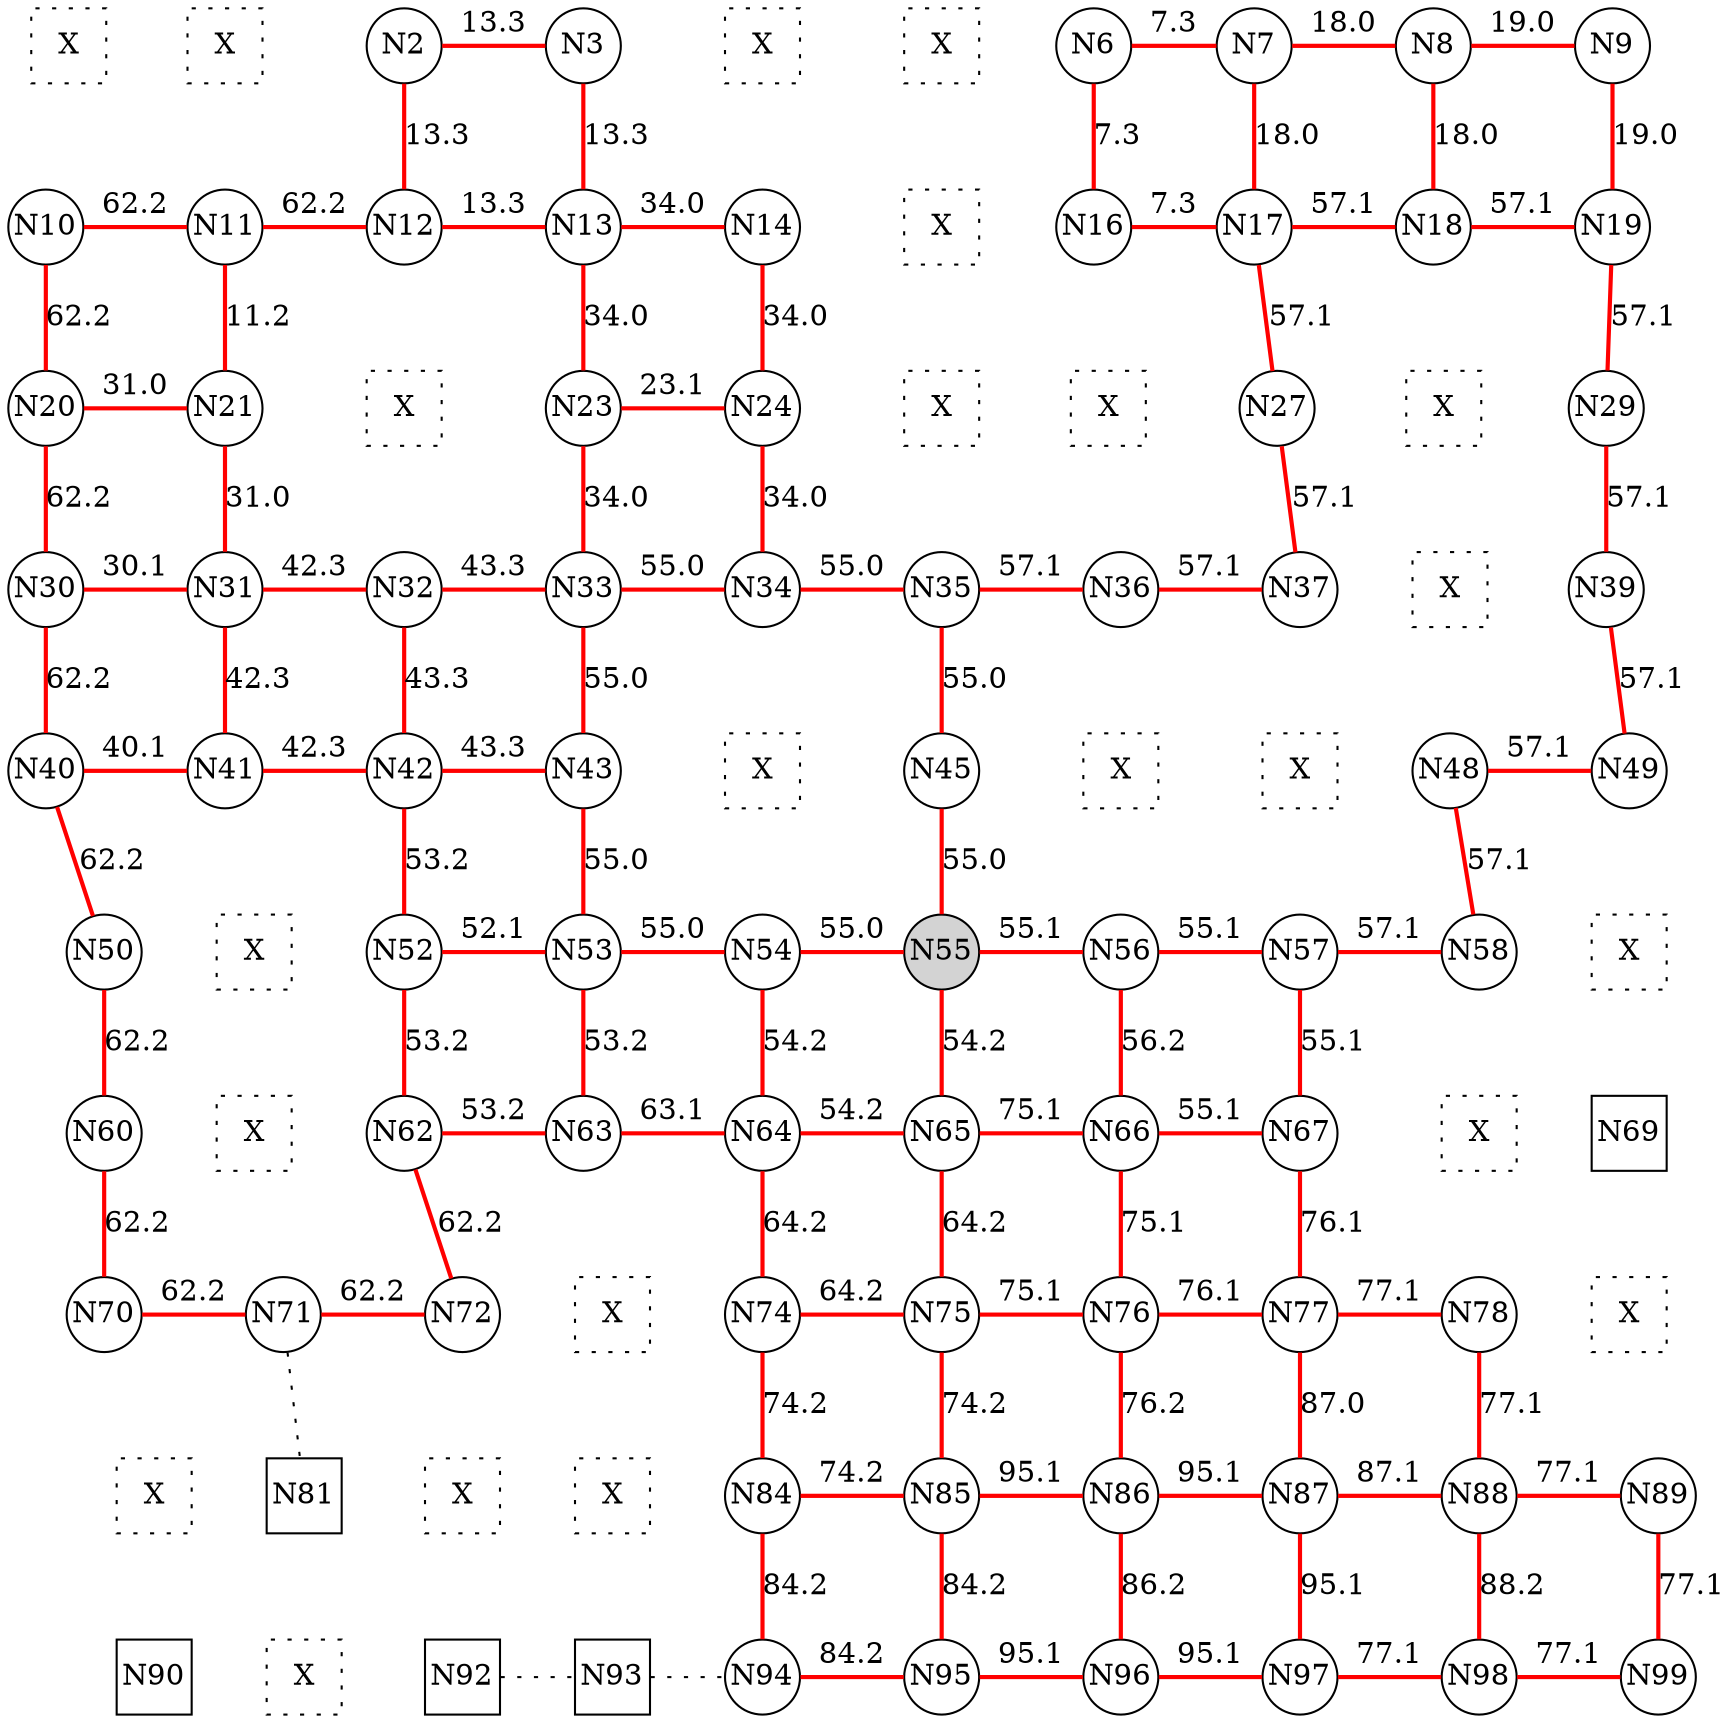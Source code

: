 
 digraph G { graph [layout=dot] 
 {rank=same; N0 [shape=square, style=dotted, fixedsize=true, label=X]; N1 [shape=square, style=dotted, fixedsize=true, label=X]; N2 [shape=circle, fixedsize=true]; N3 [shape=circle, fixedsize=true]; N4 [shape=square, style=dotted, fixedsize=true, label=X]; N5 [shape=square, style=dotted, fixedsize=true, label=X]; N6 [shape=circle, fixedsize=true]; N7 [shape=circle, fixedsize=true]; N8 [shape=circle, fixedsize=true]; N9 [shape=circle, fixedsize=true];  }
 {rank=same; N10 [shape=circle, fixedsize=true]; N11 [shape=circle, fixedsize=true]; N12 [shape=circle, fixedsize=true]; N13 [shape=circle, fixedsize=true]; N14 [shape=circle, fixedsize=true]; N15 [shape=square, style=dotted, fixedsize=true, label=X]; N16 [shape=circle, fixedsize=true]; N17 [shape=circle, fixedsize=true]; N18 [shape=circle, fixedsize=true]; N19 [shape=circle, fixedsize=true];  }
 {rank=same; N20 [shape=circle, fixedsize=true]; N21 [shape=circle, fixedsize=true]; N22 [shape=square, style=dotted, fixedsize=true, label=X]; N23 [shape=circle, fixedsize=true]; N24 [shape=circle, fixedsize=true]; N25 [shape=square, style=dotted, fixedsize=true, label=X]; N26 [shape=square, style=dotted, fixedsize=true, label=X]; N27 [shape=circle, fixedsize=true]; N28 [shape=square, style=dotted, fixedsize=true, label=X]; N29 [shape=circle, fixedsize=true];  }
 {rank=same; N30 [shape=circle, fixedsize=true]; N31 [shape=circle, fixedsize=true]; N32 [shape=circle, fixedsize=true]; N33 [shape=circle, fixedsize=true]; N34 [shape=circle, fixedsize=true]; N35 [shape=circle, fixedsize=true]; N36 [shape=circle, fixedsize=true]; N37 [shape=circle, fixedsize=true]; N38 [shape=square, style=dotted, fixedsize=true, label=X]; N39 [shape=circle, fixedsize=true];  }
 {rank=same; N40 [shape=circle, fixedsize=true]; N41 [shape=circle, fixedsize=true]; N42 [shape=circle, fixedsize=true]; N43 [shape=circle, fixedsize=true]; N44 [shape=square, style=dotted, fixedsize=true, label=X]; N45 [shape=circle, fixedsize=true]; N46 [shape=square, style=dotted, fixedsize=true, label=X]; N47 [shape=square, style=dotted, fixedsize=true, label=X]; N48 [shape=circle, fixedsize=true]; N49 [shape=circle, fixedsize=true];  }
 {rank=same; N50 [shape=circle, fixedsize=true]; N51 [shape=square, style=dotted, fixedsize=true, label=X]; N52 [shape=circle, fixedsize=true]; N53 [shape=circle, fixedsize=true]; N54 [shape=circle, fixedsize=true]; N55 [shape=circle, style=filled, fixedsize=true]; N56 [shape=circle, fixedsize=true]; N57 [shape=circle, fixedsize=true]; N58 [shape=circle, fixedsize=true]; N59 [shape=square, style=dotted, fixedsize=true, label=X];  }
 {rank=same; N60 [shape=circle, fixedsize=true]; N61 [shape=square, style=dotted, fixedsize=true, label=X]; N62 [shape=circle, fixedsize=true]; N63 [shape=circle, fixedsize=true]; N64 [shape=circle, fixedsize=true]; N65 [shape=circle, fixedsize=true]; N66 [shape=circle, fixedsize=true]; N67 [shape=circle, fixedsize=true]; N68 [shape=square, style=dotted, fixedsize=true, label=X]; N69 [shape=square, fixedsize=true];  }
 {rank=same; N70 [shape=circle, fixedsize=true]; N71 [shape=circle, fixedsize=true]; N72 [shape=circle, fixedsize=true]; N73 [shape=square, style=dotted, fixedsize=true, label=X]; N74 [shape=circle, fixedsize=true]; N75 [shape=circle, fixedsize=true]; N76 [shape=circle, fixedsize=true]; N77 [shape=circle, fixedsize=true]; N78 [shape=circle, fixedsize=true]; N79 [shape=square, style=dotted, fixedsize=true, label=X];  }
 {rank=same; N80 [shape=square, style=dotted, fixedsize=true, label=X]; N81 [shape=square, fixedsize=true]; N82 [shape=square, style=dotted, fixedsize=true, label=X]; N83 [shape=square, style=dotted, fixedsize=true, label=X]; N84 [shape=circle, fixedsize=true]; N85 [shape=circle, fixedsize=true]; N86 [shape=circle, fixedsize=true]; N87 [shape=circle, fixedsize=true]; N88 [shape=circle, fixedsize=true]; N89 [shape=circle, fixedsize=true];  }
 {rank=same; N90 [shape=square, fixedsize=true]; N91 [shape=square, style=dotted, fixedsize=true, label=X]; N92 [shape=square, fixedsize=true]; N93 [shape=square, fixedsize=true]; N94 [shape=circle, fixedsize=true]; N95 [shape=circle, fixedsize=true]; N96 [shape=circle, fixedsize=true]; N97 [shape=circle, fixedsize=true]; N98 [shape=circle, fixedsize=true]; N99 [shape=circle, fixedsize=true];  }
N0->N1 [dir=none, style=invis, label=" "]
N1->N2 [dir=none, style=invis, label=" "]
N2->N3 [dir=none, color=red, style=bold, label="13.3"]
N3->N4 [dir=none, style=invis, label=" "]
N4->N5 [dir=none, style=invis, label=" "]
N5->N6 [dir=none, style=invis, label=" "]
N6->N7 [dir=none, color=red, style=bold, label="7.3"]
N7->N8 [dir=none, color=red, style=bold, label="18.0"]
N8->N9 [dir=none, color=red, style=bold, label="19.0"]
N10->N11 [dir=none, color=red, style=bold, label="62.2"]
N11->N12 [dir=none, color=red, style=bold, label="62.2"]
N12->N13 [dir=none, color=red, style=bold, label="13.3"]
N13->N14 [dir=none, color=red, style=bold, label="34.0"]
N14->N15 [dir=none, style=invis, label=" "]
N15->N16 [dir=none, style=invis, label=" "]
N16->N17 [dir=none, color=red, style=bold, label="7.3"]
N17->N18 [dir=none, color=red, style=bold, label="57.1"]
N18->N19 [dir=none, color=red, style=bold, label="57.1"]
N20->N21 [dir=none, color=red, style=bold, label="31.0"]
N21->N22 [dir=none, style=invis, label=" "]
N22->N23 [dir=none, style=invis, label=" "]
N23->N24 [dir=none, color=red, style=bold, label="23.1"]
N24->N25 [dir=none, style=invis, label=" "]
N25->N26 [dir=none, style=invis, label=" "]
N26->N27 [dir=none, style=invis, label=" "]
N27->N28 [dir=none, style=invis, label=" "]
N28->N29 [dir=none, style=invis, label=" "]
N30->N31 [dir=none, color=red, style=bold, label="30.1"]
N31->N32 [dir=none, color=red, style=bold, label="42.3"]
N32->N33 [dir=none, color=red, style=bold, label="43.3"]
N33->N34 [dir=none, color=red, style=bold, label="55.0"]
N34->N35 [dir=none, color=red, style=bold, label="55.0"]
N35->N36 [dir=none, color=red, style=bold, label="57.1"]
N36->N37 [dir=none, color=red, style=bold, label="57.1"]
N37->N38 [dir=none, style=invis, label=" "]
N38->N39 [dir=none, style=invis, label=" "]
N40->N41 [dir=none, color=red, style=bold, label="40.1"]
N41->N42 [dir=none, color=red, style=bold, label="42.3"]
N42->N43 [dir=none, color=red, style=bold, label="43.3"]
N43->N44 [dir=none, style=invis, label=" "]
N44->N45 [dir=none, style=invis, label=" "]
N45->N46 [dir=none, style=invis, label=" "]
N46->N47 [dir=none, style=invis, label=" "]
N47->N48 [dir=none, style=invis, label=" "]
N48->N49 [dir=none, color=red, style=bold, label="57.1"]
N50->N51 [dir=none, style=invis, label=" "]
N51->N52 [dir=none, style=invis, label=" "]
N52->N53 [dir=none, color=red, style=bold, label="52.1"]
N53->N54 [dir=none, color=red, style=bold, label="55.0"]
N54->N55 [dir=none, color=red, style=bold, label="55.0"]
N55->N56 [dir=none, color=red, style=bold, label="55.1"]
N56->N57 [dir=none, color=red, style=bold, label="55.1"]
N57->N58 [dir=none, color=red, style=bold, label="57.1"]
N58->N59 [dir=none, style=invis, label=" "]
N60->N61 [dir=none, style=invis, label=" "]
N61->N62 [dir=none, style=invis, label=" "]
N62->N63 [dir=none, color=red, style=bold, label="53.2"]
N63->N64 [dir=none, color=red, style=bold, label="63.1"]
N64->N65 [dir=none, color=red, style=bold, label="54.2"]
N65->N66 [dir=none, color=red, style=bold, label="75.1"]
N66->N67 [dir=none, color=red, style=bold, label="55.1"]
N67->N68 [dir=none, style=invis, label=" "]
N68->N69 [dir=none, style=invis, label=" "]
N70->N71 [dir=none, color=red, style=bold, label="62.2"]
N71->N72 [dir=none, color=red, style=bold, label="62.2"]
N72->N73 [dir=none, style=invis, label=" "]
N73->N74 [dir=none, style=invis, label=" "]
N74->N75 [dir=none, color=red, style=bold, label="64.2"]
N75->N76 [dir=none, color=red, style=bold, label="75.1"]
N76->N77 [dir=none, color=red, style=bold, label="76.1"]
N77->N78 [dir=none, color=red, style=bold, label="77.1"]
N78->N79 [dir=none, style=invis, label=" "]
N80->N81 [dir=none, style=invis, label=" "]
N81->N82 [dir=none, style=invis, label=" "]
N82->N83 [dir=none, style=invis, label=" "]
N83->N84 [dir=none, style=invis, label=" "]
N84->N85 [dir=none, color=red, style=bold, label="74.2"]
N85->N86 [dir=none, color=red, style=bold, label="95.1"]
N86->N87 [dir=none, color=red, style=bold, label="95.1"]
N87->N88 [dir=none, color=red, style=bold, label="87.1"]
N88->N89 [dir=none, color=red, style=bold, label="77.1"]
N90->N91 [dir=none, style=invis, label=" "]
N91->N92 [dir=none, style=invis, label=" "]
N92->N93 [dir=none, style=dotted, label=""]
N93->N94 [dir=none, style=dotted, label=""]
N94->N95 [dir=none, color=red, style=bold, label="84.2"]
N95->N96 [dir=none, color=red, style=bold, label="95.1"]
N96->N97 [dir=none, color=red, style=bold, label="95.1"]
N97->N98 [dir=none, color=red, style=bold, label="77.1"]
N98->N99 [dir=none, color=red, style=bold, label="77.1"]
N0->N10 [dir=none, style=invis, label=" "]
N10->N20 [dir=none, color=red, style=bold, label="62.2"]
N20->N30 [dir=none, color=red, style=bold, label="62.2"]
N30->N40 [dir=none, color=red, style=bold, label="62.2"]
N40->N50 [dir=none, color=red, style=bold, label="62.2"]
N50->N60 [dir=none, color=red, style=bold, label="62.2"]
N60->N70 [dir=none, color=red, style=bold, label="62.2"]
N70->N80 [dir=none, style=invis, label=" "]
N80->N90 [dir=none, style=invis, label=" "]
N1->N11 [dir=none, style=invis, label=" "]
N11->N21 [dir=none, color=red, style=bold, label="11.2"]
N21->N31 [dir=none, color=red, style=bold, label="31.0"]
N31->N41 [dir=none, color=red, style=bold, label="42.3"]
N41->N51 [dir=none, style=invis, label=" "]
N51->N61 [dir=none, style=invis, label=" "]
N61->N71 [dir=none, style=invis, label=" "]
N71->N81 [dir=none, style=dotted, label=""]
N81->N91 [dir=none, style=invis, label=" "]
N2->N12 [dir=none, color=red, style=bold, label="13.3"]
N12->N22 [dir=none, style=invis, label=" "]
N22->N32 [dir=none, style=invis, label=" "]
N32->N42 [dir=none, color=red, style=bold, label="43.3"]
N42->N52 [dir=none, color=red, style=bold, label="53.2"]
N52->N62 [dir=none, color=red, style=bold, label="53.2"]
N62->N72 [dir=none, color=red, style=bold, label="62.2"]
N72->N82 [dir=none, style=invis, label=" "]
N82->N92 [dir=none, style=invis, label=" "]
N3->N13 [dir=none, color=red, style=bold, label="13.3"]
N13->N23 [dir=none, color=red, style=bold, label="34.0"]
N23->N33 [dir=none, color=red, style=bold, label="34.0"]
N33->N43 [dir=none, color=red, style=bold, label="55.0"]
N43->N53 [dir=none, color=red, style=bold, label="55.0"]
N53->N63 [dir=none, color=red, style=bold, label="53.2"]
N63->N73 [dir=none, style=invis, label=" "]
N73->N83 [dir=none, style=invis, label=" "]
N83->N93 [dir=none, style=invis, label=" "]
N4->N14 [dir=none, style=invis, label=" "]
N14->N24 [dir=none, color=red, style=bold, label="34.0"]
N24->N34 [dir=none, color=red, style=bold, label="34.0"]
N34->N44 [dir=none, style=invis, label=" "]
N44->N54 [dir=none, style=invis, label=" "]
N54->N64 [dir=none, color=red, style=bold, label="54.2"]
N64->N74 [dir=none, color=red, style=bold, label="64.2"]
N74->N84 [dir=none, color=red, style=bold, label="74.2"]
N84->N94 [dir=none, color=red, style=bold, label="84.2"]
N5->N15 [dir=none, style=invis, label=" "]
N15->N25 [dir=none, style=invis, label=" "]
N25->N35 [dir=none, style=invis, label=" "]
N35->N45 [dir=none, color=red, style=bold, label="55.0"]
N45->N55 [dir=none, color=red, style=bold, label="55.0"]
N55->N65 [dir=none, color=red, style=bold, label="54.2"]
N65->N75 [dir=none, color=red, style=bold, label="64.2"]
N75->N85 [dir=none, color=red, style=bold, label="74.2"]
N85->N95 [dir=none, color=red, style=bold, label="84.2"]
N6->N16 [dir=none, color=red, style=bold, label="7.3"]
N16->N26 [dir=none, style=invis, label=" "]
N26->N36 [dir=none, style=invis, label=" "]
N36->N46 [dir=none, style=invis, label=" "]
N46->N56 [dir=none, style=invis, label=" "]
N56->N66 [dir=none, color=red, style=bold, label="56.2"]
N66->N76 [dir=none, color=red, style=bold, label="75.1"]
N76->N86 [dir=none, color=red, style=bold, label="76.2"]
N86->N96 [dir=none, color=red, style=bold, label="86.2"]
N7->N17 [dir=none, color=red, style=bold, label="18.0"]
N17->N27 [dir=none, color=red, style=bold, label="57.1"]
N27->N37 [dir=none, color=red, style=bold, label="57.1"]
N37->N47 [dir=none, style=invis, label=" "]
N47->N57 [dir=none, style=invis, label=" "]
N57->N67 [dir=none, color=red, style=bold, label="55.1"]
N67->N77 [dir=none, color=red, style=bold, label="76.1"]
N77->N87 [dir=none, color=red, style=bold, label="87.0"]
N87->N97 [dir=none, color=red, style=bold, label="95.1"]
N8->N18 [dir=none, color=red, style=bold, label="18.0"]
N18->N28 [dir=none, style=invis, label=" "]
N28->N38 [dir=none, style=invis, label=" "]
N38->N48 [dir=none, style=invis, label=" "]
N48->N58 [dir=none, color=red, style=bold, label="57.1"]
N58->N68 [dir=none, style=invis, label=" "]
N68->N78 [dir=none, style=invis, label=" "]
N78->N88 [dir=none, color=red, style=bold, label="77.1"]
N88->N98 [dir=none, color=red, style=bold, label="88.2"]
N9->N19 [dir=none, color=red, style=bold, label="19.0"]
N19->N29 [dir=none, color=red, style=bold, label="57.1"]
N29->N39 [dir=none, color=red, style=bold, label="57.1"]
N39->N49 [dir=none, color=red, style=bold, label="57.1"]
N49->N59 [dir=none, style=invis, label=" "]
N59->N69 [dir=none, style=invis, label=" "]
N69->N79 [dir=none, style=invis, label=" "]
N79->N89 [dir=none, style=invis, label=" "]
N89->N99 [dir=none, color=red, style=bold, label="77.1"]
 }